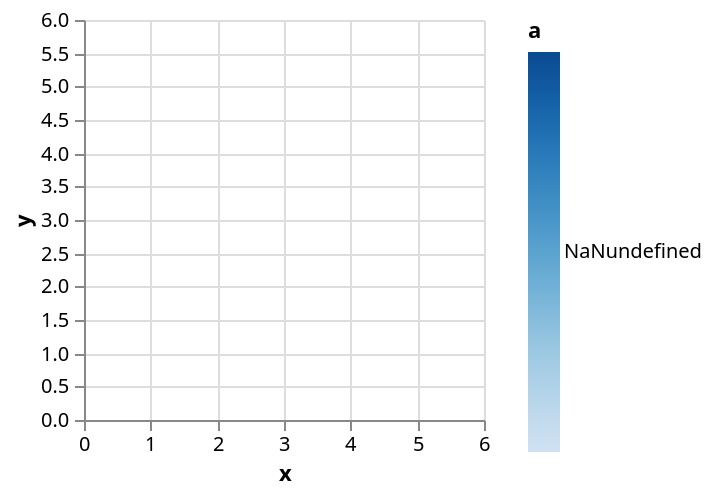 {
    "$schema": "http://vega.github.io/schema/vega/v3.0.json",
    "autosize": "pad",
    "padding": 5,
    "data": [
        {
            "name": "source_0",
            "values": [
                {
                    "a": "B",
                    "x": 2,
                    "y": 2
                },
                {
                    "a": "A",
                    "x": 1,
                    "y": 1
                },
                {
                    "a": "A",
                    "x": 4,
                    "y": 4
                },
                {
                    "a": "B",
                    "x": 5,
                    "y": 5
                },
                {
                    "a": "C",
                    "x": 3,
                    "y": 3
                },
                {
                    "a": "C",
                    "x": 6,
                    "y": 6
                }
            ],
            "format": {
                "type": "json",
                "parse": {
                    "x": "number",
                    "y": "number"
                }
            },
            "transform": [
                {
                    "type": "filter",
                    "expr": "datum[\"x\"] !== null && !isNaN(datum[\"x\"]) && datum[\"y\"] !== null && !isNaN(datum[\"y\"])"
                }
            ]
        }
    ],
    "signals": [
        {
            "name": "width",
            "update": "200"
        },
        {
            "name": "height",
            "update": "200"
        }
    ],
    "marks": [
        {
            "name": "nested_main_group",
            "type": "group",
            "encode": {
                "update": {
                    "width": {
                        "signal": "width"
                    },
                    "height": {
                        "signal": "height"
                    },
                    "fill": {
                        "value": "transparent"
                    }
                }
            },
            "marks": [
                {
                    "name": "marks",
                    "type": "symbol",
                    "role": "point",
                    "from": {
                        "data": "source_0"
                    },
                    "encode": {
                        "update": {
                            "x": {
                                "scale": "x",
                                "field": "x"
                            },
                            "y": {
                                "scale": "y",
                                "field": "y"
                            },
                            "stroke": {
                                "scale": "color",
                                "field": "a"
                            },
                            "fill": {
                                "value": "transparent"
                            },
                            "opacity": {
                                "value": 0.7
                            }
                        }
                    }
                }
            ]
        }
    ],
    "scales": [
        {
            "name": "x",
            "type": "linear",
            "domain": {
                "data": "source_0",
                "field": "x"
            },
            "range": [
                0,
                200
            ],
            "round": true,
            "nice": true,
            "zero": true
        },
        {
            "name": "y",
            "type": "linear",
            "domain": {
                "data": "source_0",
                "field": "y"
            },
            "range": [
                200,
                0
            ],
            "round": true,
            "nice": true,
            "zero": true
        },
        {
            "name": "color",
            "type": "sequential",
            "domain": {
                "data": "source_0",
                "field": "a"
            },
            "range": "ramp",
            "nice": false,
            "zero": false
        }
    ],
    "axes": [
        {
            "scale": "x",
            "format": "s",
            "orient": "bottom",
            "tickCount": 5,
            "title": "x",
            "zindex": 1
        },
        {
            "scale": "x",
            "domain": false,
            "format": "s",
            "grid": true,
            "labels": false,
            "orient": "bottom",
            "tickCount": 5,
            "ticks": false,
            "zindex": 0,
            "gridScale": "y"
        },
        {
            "scale": "y",
            "format": "s",
            "orient": "left",
            "title": "y",
            "zindex": 1
        },
        {
            "scale": "y",
            "domain": false,
            "format": "s",
            "grid": true,
            "labels": false,
            "orient": "left",
            "ticks": false,
            "zindex": 0,
            "gridScale": "x"
        }
    ],
    "legends": [
        {
            "stroke": "color",
            "format": "s",
            "title": "a"
        }
    ]
}